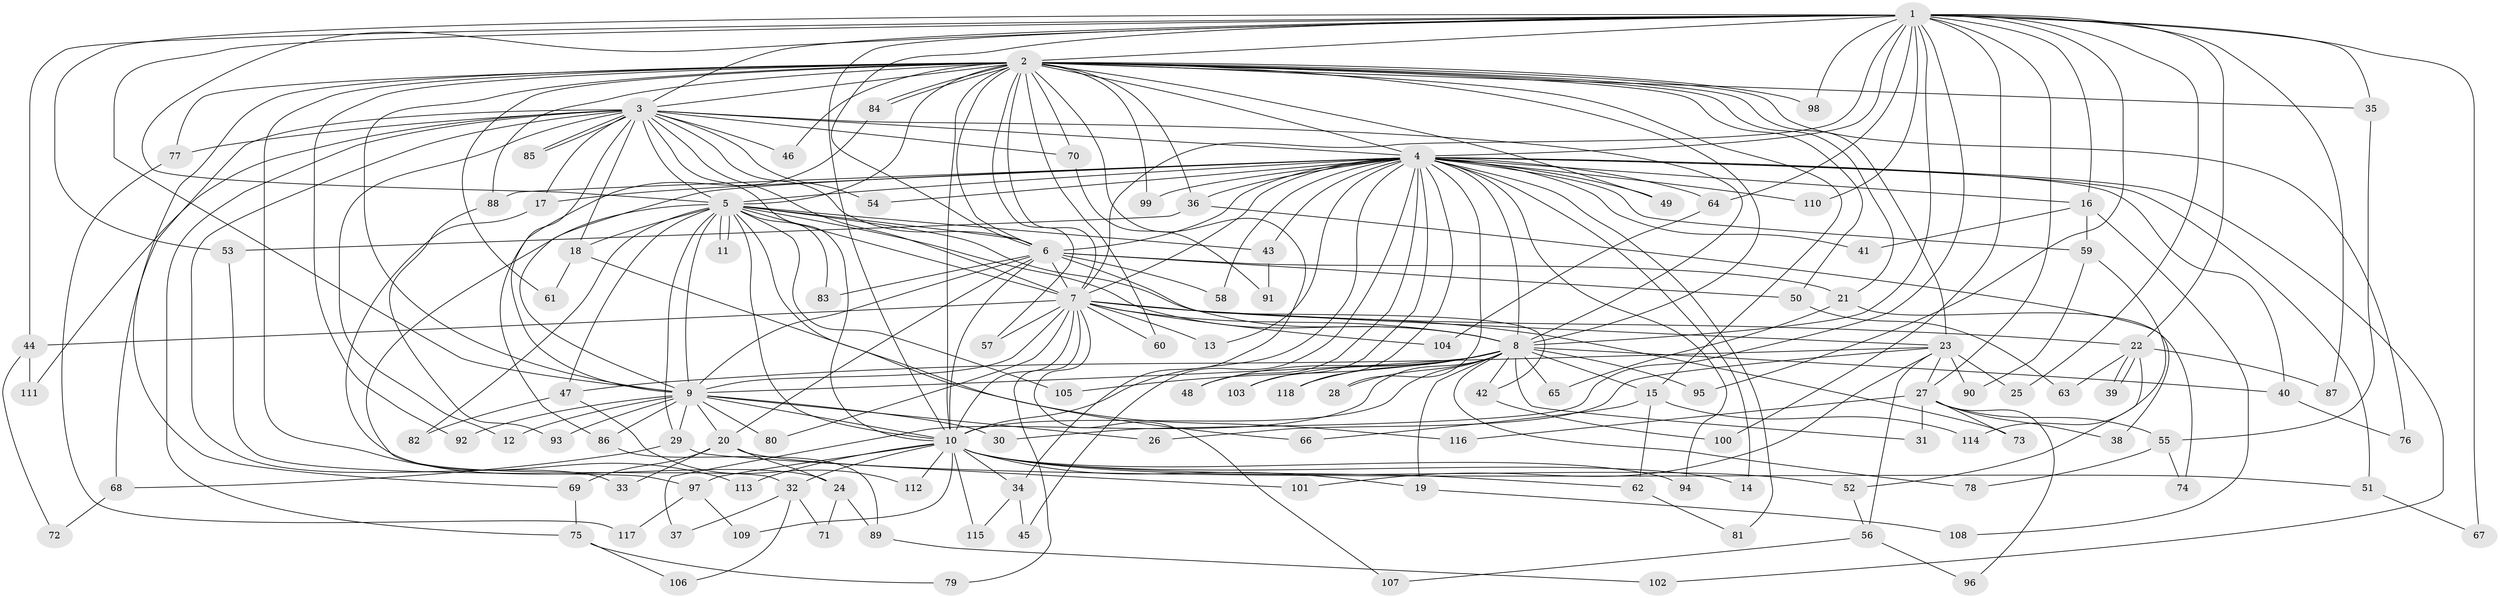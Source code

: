// coarse degree distribution, {21: 0.014285714285714285, 41: 0.014285714285714285, 1: 0.17142857142857143, 2: 0.5142857142857142, 5: 0.02857142857142857, 3: 0.14285714285714285, 4: 0.07142857142857142, 12: 0.02857142857142857, 22: 0.014285714285714285}
// Generated by graph-tools (version 1.1) at 2025/48/03/04/25 21:48:53]
// undirected, 118 vertices, 261 edges
graph export_dot {
graph [start="1"]
  node [color=gray90,style=filled];
  1;
  2;
  3;
  4;
  5;
  6;
  7;
  8;
  9;
  10;
  11;
  12;
  13;
  14;
  15;
  16;
  17;
  18;
  19;
  20;
  21;
  22;
  23;
  24;
  25;
  26;
  27;
  28;
  29;
  30;
  31;
  32;
  33;
  34;
  35;
  36;
  37;
  38;
  39;
  40;
  41;
  42;
  43;
  44;
  45;
  46;
  47;
  48;
  49;
  50;
  51;
  52;
  53;
  54;
  55;
  56;
  57;
  58;
  59;
  60;
  61;
  62;
  63;
  64;
  65;
  66;
  67;
  68;
  69;
  70;
  71;
  72;
  73;
  74;
  75;
  76;
  77;
  78;
  79;
  80;
  81;
  82;
  83;
  84;
  85;
  86;
  87;
  88;
  89;
  90;
  91;
  92;
  93;
  94;
  95;
  96;
  97;
  98;
  99;
  100;
  101;
  102;
  103;
  104;
  105;
  106;
  107;
  108;
  109;
  110;
  111;
  112;
  113;
  114;
  115;
  116;
  117;
  118;
  1 -- 2;
  1 -- 3;
  1 -- 4;
  1 -- 5;
  1 -- 6;
  1 -- 7;
  1 -- 8;
  1 -- 9;
  1 -- 10;
  1 -- 16;
  1 -- 22;
  1 -- 25;
  1 -- 27;
  1 -- 30;
  1 -- 35;
  1 -- 44;
  1 -- 53;
  1 -- 64;
  1 -- 67;
  1 -- 87;
  1 -- 95;
  1 -- 98;
  1 -- 100;
  1 -- 110;
  2 -- 3;
  2 -- 4;
  2 -- 5;
  2 -- 6;
  2 -- 7;
  2 -- 8;
  2 -- 9;
  2 -- 10;
  2 -- 15;
  2 -- 21;
  2 -- 23;
  2 -- 34;
  2 -- 35;
  2 -- 36;
  2 -- 46;
  2 -- 49;
  2 -- 50;
  2 -- 57;
  2 -- 60;
  2 -- 61;
  2 -- 69;
  2 -- 70;
  2 -- 76;
  2 -- 77;
  2 -- 84;
  2 -- 84;
  2 -- 88;
  2 -- 92;
  2 -- 98;
  2 -- 99;
  2 -- 113;
  3 -- 4;
  3 -- 5;
  3 -- 6;
  3 -- 7;
  3 -- 8;
  3 -- 9;
  3 -- 10;
  3 -- 12;
  3 -- 17;
  3 -- 18;
  3 -- 33;
  3 -- 46;
  3 -- 54;
  3 -- 68;
  3 -- 70;
  3 -- 75;
  3 -- 77;
  3 -- 85;
  3 -- 85;
  3 -- 111;
  4 -- 5;
  4 -- 6;
  4 -- 7;
  4 -- 8;
  4 -- 9;
  4 -- 10;
  4 -- 13;
  4 -- 14;
  4 -- 16;
  4 -- 17;
  4 -- 28;
  4 -- 36;
  4 -- 40;
  4 -- 41;
  4 -- 43;
  4 -- 45;
  4 -- 48;
  4 -- 49;
  4 -- 51;
  4 -- 54;
  4 -- 58;
  4 -- 59;
  4 -- 64;
  4 -- 81;
  4 -- 88;
  4 -- 94;
  4 -- 99;
  4 -- 102;
  4 -- 103;
  4 -- 110;
  4 -- 118;
  5 -- 6;
  5 -- 7;
  5 -- 8;
  5 -- 9;
  5 -- 10;
  5 -- 11;
  5 -- 11;
  5 -- 18;
  5 -- 29;
  5 -- 32;
  5 -- 42;
  5 -- 43;
  5 -- 47;
  5 -- 66;
  5 -- 82;
  5 -- 83;
  5 -- 105;
  6 -- 7;
  6 -- 8;
  6 -- 9;
  6 -- 10;
  6 -- 20;
  6 -- 21;
  6 -- 50;
  6 -- 58;
  6 -- 83;
  7 -- 8;
  7 -- 9;
  7 -- 10;
  7 -- 13;
  7 -- 22;
  7 -- 23;
  7 -- 44;
  7 -- 57;
  7 -- 60;
  7 -- 73;
  7 -- 79;
  7 -- 80;
  7 -- 104;
  7 -- 107;
  8 -- 9;
  8 -- 10;
  8 -- 15;
  8 -- 19;
  8 -- 28;
  8 -- 31;
  8 -- 37;
  8 -- 40;
  8 -- 42;
  8 -- 48;
  8 -- 65;
  8 -- 78;
  8 -- 95;
  8 -- 103;
  8 -- 105;
  8 -- 118;
  9 -- 10;
  9 -- 12;
  9 -- 20;
  9 -- 26;
  9 -- 29;
  9 -- 30;
  9 -- 80;
  9 -- 86;
  9 -- 92;
  9 -- 93;
  10 -- 14;
  10 -- 19;
  10 -- 32;
  10 -- 34;
  10 -- 52;
  10 -- 62;
  10 -- 94;
  10 -- 97;
  10 -- 109;
  10 -- 112;
  10 -- 113;
  10 -- 115;
  15 -- 62;
  15 -- 66;
  15 -- 114;
  16 -- 41;
  16 -- 59;
  16 -- 108;
  17 -- 24;
  18 -- 61;
  18 -- 116;
  19 -- 108;
  20 -- 24;
  20 -- 33;
  20 -- 51;
  20 -- 69;
  21 -- 65;
  21 -- 74;
  22 -- 39;
  22 -- 39;
  22 -- 52;
  22 -- 63;
  22 -- 87;
  23 -- 25;
  23 -- 26;
  23 -- 27;
  23 -- 47;
  23 -- 56;
  23 -- 90;
  23 -- 101;
  24 -- 71;
  24 -- 89;
  27 -- 31;
  27 -- 38;
  27 -- 55;
  27 -- 73;
  27 -- 96;
  27 -- 116;
  29 -- 68;
  29 -- 101;
  32 -- 37;
  32 -- 71;
  32 -- 106;
  34 -- 45;
  34 -- 115;
  35 -- 55;
  36 -- 38;
  36 -- 53;
  40 -- 76;
  42 -- 100;
  43 -- 91;
  44 -- 72;
  44 -- 111;
  47 -- 82;
  47 -- 112;
  50 -- 63;
  51 -- 67;
  52 -- 56;
  53 -- 97;
  55 -- 74;
  55 -- 78;
  56 -- 96;
  56 -- 107;
  59 -- 90;
  59 -- 114;
  62 -- 81;
  64 -- 104;
  68 -- 72;
  69 -- 75;
  70 -- 91;
  75 -- 79;
  75 -- 106;
  77 -- 117;
  84 -- 86;
  86 -- 89;
  88 -- 93;
  89 -- 102;
  97 -- 109;
  97 -- 117;
}
